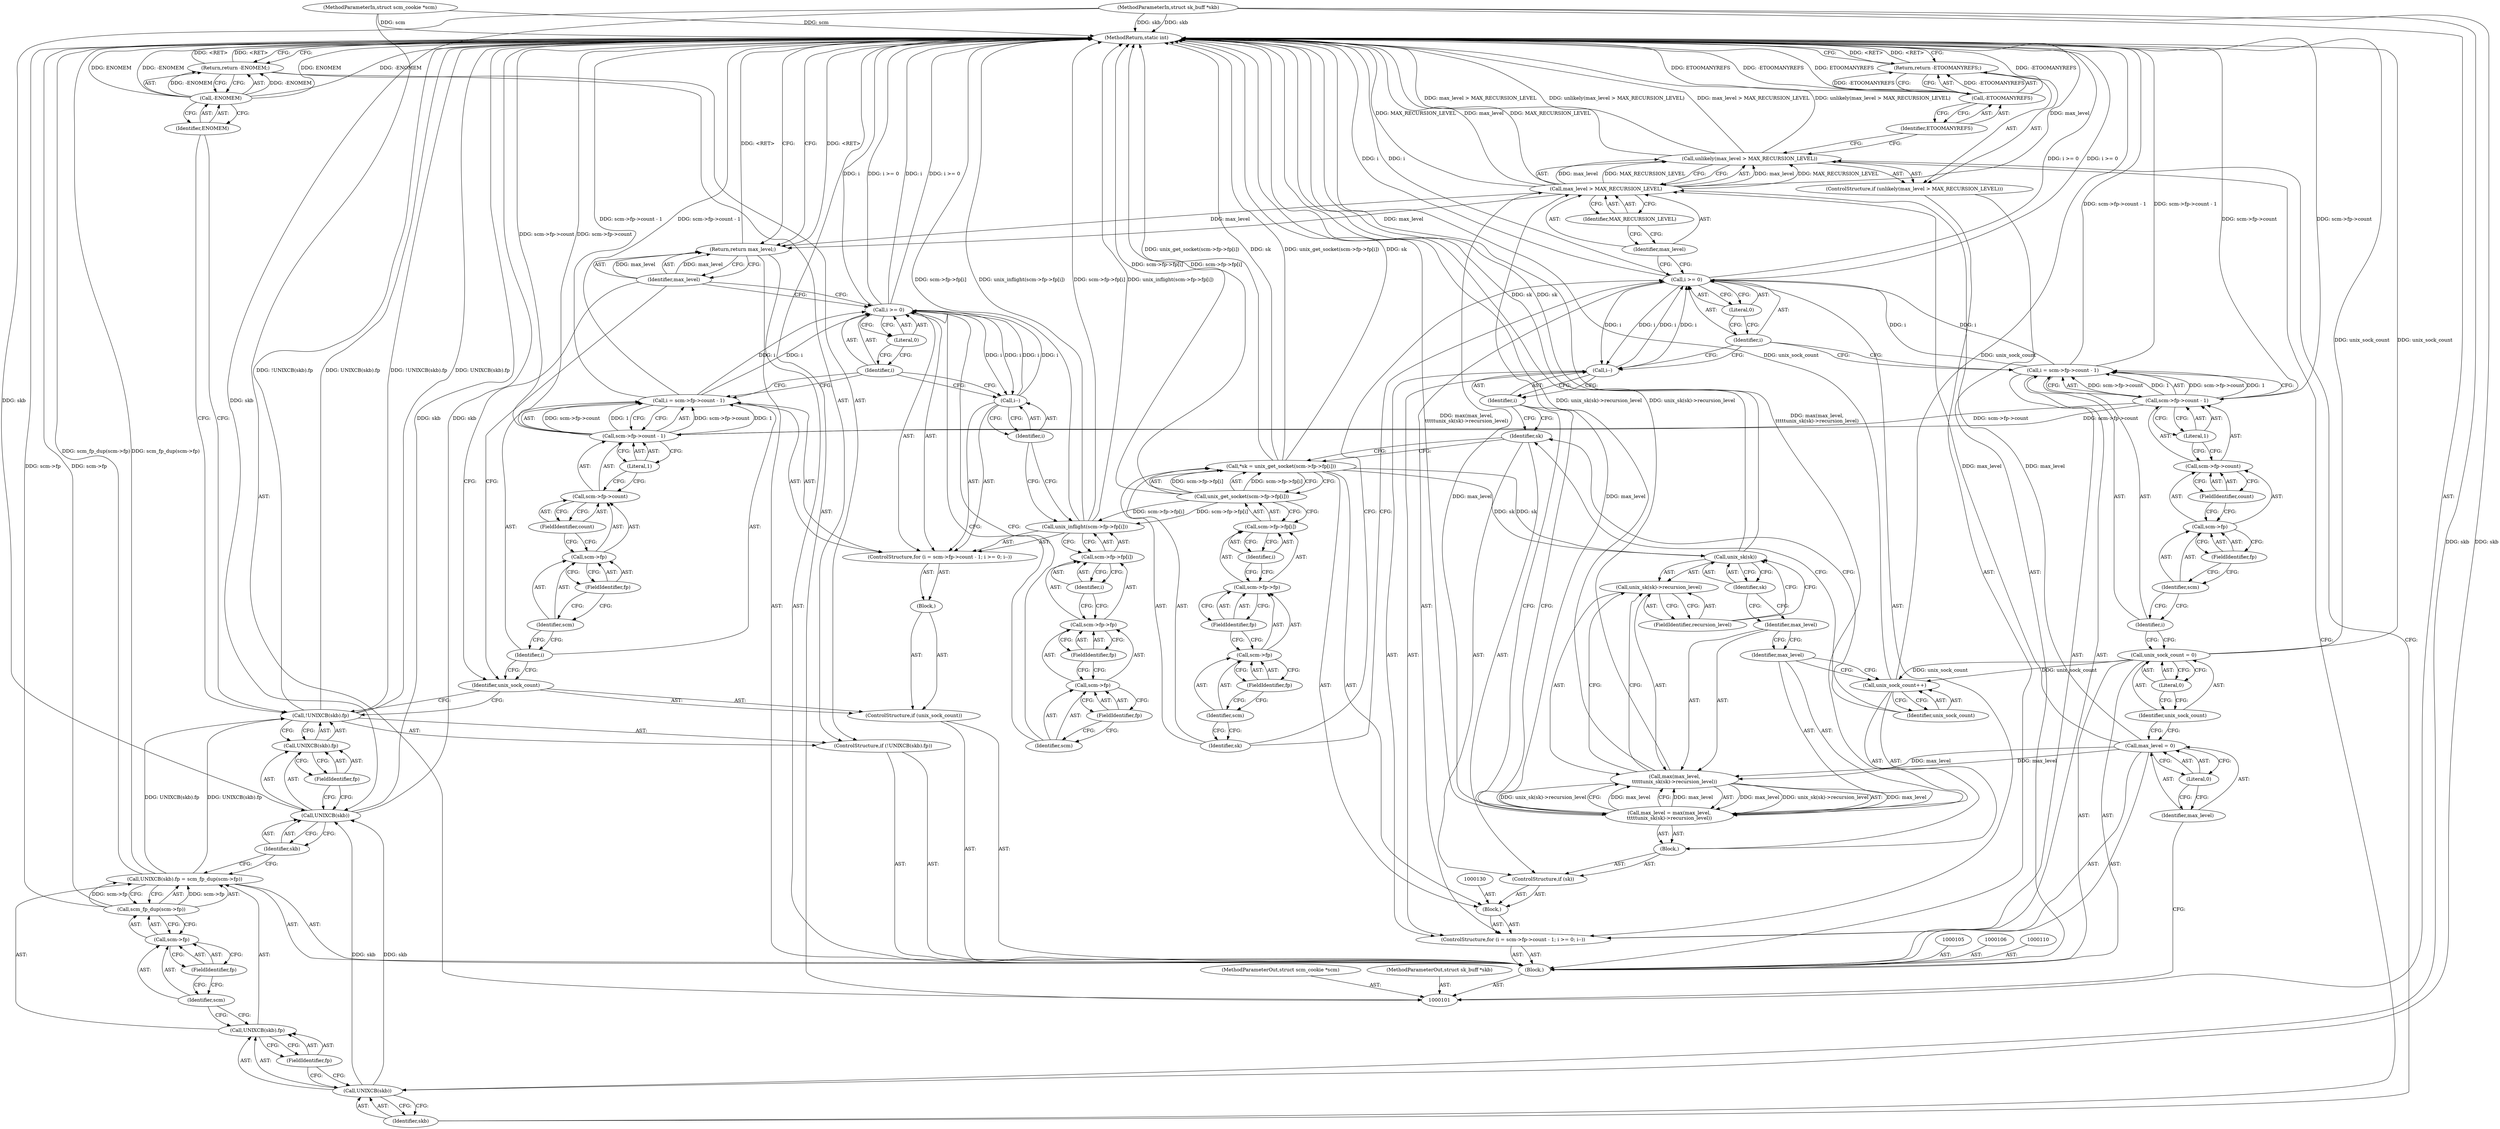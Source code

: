 digraph "1_linux_712f4aad406bb1ed67f3f98d04c044191f0ff593" {
"1000208" [label="(MethodReturn,static int)"];
"1000102" [label="(MethodParameterIn,struct scm_cookie *scm)"];
"1000298" [label="(MethodParameterOut,struct scm_cookie *scm)"];
"1000103" [label="(MethodParameterIn,struct sk_buff *skb)"];
"1000299" [label="(MethodParameterOut,struct sk_buff *skb)"];
"1000143" [label="(Block,)"];
"1000141" [label="(ControlStructure,if (sk))"];
"1000142" [label="(Identifier,sk)"];
"1000144" [label="(Call,unix_sock_count++)"];
"1000145" [label="(Identifier,unix_sock_count)"];
"1000148" [label="(Call,max(max_level,\n\t\t\t\t\tunix_sk(sk)->recursion_level))"];
"1000149" [label="(Identifier,max_level)"];
"1000146" [label="(Call,max_level = max(max_level,\n\t\t\t\t\tunix_sk(sk)->recursion_level))"];
"1000147" [label="(Identifier,max_level)"];
"1000152" [label="(Identifier,sk)"];
"1000153" [label="(FieldIdentifier,recursion_level)"];
"1000150" [label="(Call,unix_sk(sk)->recursion_level)"];
"1000151" [label="(Call,unix_sk(sk))"];
"1000154" [label="(ControlStructure,if (unlikely(max_level > MAX_RECURSION_LEVEL)))"];
"1000156" [label="(Call,max_level > MAX_RECURSION_LEVEL)"];
"1000157" [label="(Identifier,max_level)"];
"1000158" [label="(Identifier,MAX_RECURSION_LEVEL)"];
"1000155" [label="(Call,unlikely(max_level > MAX_RECURSION_LEVEL))"];
"1000161" [label="(Identifier,ETOOMANYREFS)"];
"1000159" [label="(Return,return -ETOOMANYREFS;)"];
"1000160" [label="(Call,-ETOOMANYREFS)"];
"1000104" [label="(Block,)"];
"1000162" [label="(Call,UNIXCB(skb).fp = scm_fp_dup(scm->fp))"];
"1000163" [label="(Call,UNIXCB(skb).fp)"];
"1000164" [label="(Call,UNIXCB(skb))"];
"1000166" [label="(FieldIdentifier,fp)"];
"1000167" [label="(Call,scm_fp_dup(scm->fp))"];
"1000168" [label="(Call,scm->fp)"];
"1000169" [label="(Identifier,scm)"];
"1000170" [label="(FieldIdentifier,fp)"];
"1000165" [label="(Identifier,skb)"];
"1000175" [label="(Identifier,skb)"];
"1000176" [label="(FieldIdentifier,fp)"];
"1000171" [label="(ControlStructure,if (!UNIXCB(skb).fp))"];
"1000172" [label="(Call,!UNIXCB(skb).fp)"];
"1000173" [label="(Call,UNIXCB(skb).fp)"];
"1000174" [label="(Call,UNIXCB(skb))"];
"1000178" [label="(Call,-ENOMEM)"];
"1000179" [label="(Identifier,ENOMEM)"];
"1000177" [label="(Return,return -ENOMEM;)"];
"1000180" [label="(ControlStructure,if (unix_sock_count))"];
"1000182" [label="(Block,)"];
"1000181" [label="(Identifier,unix_sock_count)"];
"1000186" [label="(Call,scm->fp->count - 1)"];
"1000187" [label="(Call,scm->fp->count)"];
"1000188" [label="(Call,scm->fp)"];
"1000189" [label="(Identifier,scm)"];
"1000190" [label="(FieldIdentifier,fp)"];
"1000183" [label="(ControlStructure,for (i = scm->fp->count - 1; i >= 0; i--))"];
"1000191" [label="(FieldIdentifier,count)"];
"1000192" [label="(Literal,1)"];
"1000193" [label="(Call,i >= 0)"];
"1000194" [label="(Identifier,i)"];
"1000195" [label="(Literal,0)"];
"1000196" [label="(Call,i--)"];
"1000197" [label="(Identifier,i)"];
"1000184" [label="(Call,i = scm->fp->count - 1)"];
"1000185" [label="(Identifier,i)"];
"1000199" [label="(Call,scm->fp->fp[i])"];
"1000200" [label="(Call,scm->fp->fp)"];
"1000201" [label="(Call,scm->fp)"];
"1000202" [label="(Identifier,scm)"];
"1000203" [label="(FieldIdentifier,fp)"];
"1000204" [label="(FieldIdentifier,fp)"];
"1000205" [label="(Identifier,i)"];
"1000198" [label="(Call,unix_inflight(scm->fp->fp[i]))"];
"1000206" [label="(Return,return max_level;)"];
"1000207" [label="(Identifier,max_level)"];
"1000107" [label="(Call,max_level = 0)"];
"1000108" [label="(Identifier,max_level)"];
"1000109" [label="(Literal,0)"];
"1000113" [label="(Literal,0)"];
"1000111" [label="(Call,unix_sock_count = 0)"];
"1000112" [label="(Identifier,unix_sock_count)"];
"1000117" [label="(Call,scm->fp->count - 1)"];
"1000118" [label="(Call,scm->fp->count)"];
"1000119" [label="(Call,scm->fp)"];
"1000120" [label="(Identifier,scm)"];
"1000121" [label="(FieldIdentifier,fp)"];
"1000114" [label="(ControlStructure,for (i = scm->fp->count - 1; i >= 0; i--))"];
"1000122" [label="(FieldIdentifier,count)"];
"1000123" [label="(Literal,1)"];
"1000124" [label="(Call,i >= 0)"];
"1000125" [label="(Identifier,i)"];
"1000126" [label="(Literal,0)"];
"1000127" [label="(Call,i--)"];
"1000128" [label="(Identifier,i)"];
"1000115" [label="(Call,i = scm->fp->count - 1)"];
"1000116" [label="(Identifier,i)"];
"1000131" [label="(Call,*sk = unix_get_socket(scm->fp->fp[i]))"];
"1000132" [label="(Identifier,sk)"];
"1000133" [label="(Call,unix_get_socket(scm->fp->fp[i]))"];
"1000129" [label="(Block,)"];
"1000134" [label="(Call,scm->fp->fp[i])"];
"1000135" [label="(Call,scm->fp->fp)"];
"1000136" [label="(Call,scm->fp)"];
"1000137" [label="(Identifier,scm)"];
"1000138" [label="(FieldIdentifier,fp)"];
"1000139" [label="(FieldIdentifier,fp)"];
"1000140" [label="(Identifier,i)"];
"1000208" -> "1000101"  [label="AST: "];
"1000208" -> "1000159"  [label="CFG: "];
"1000208" -> "1000177"  [label="CFG: "];
"1000208" -> "1000206"  [label="CFG: "];
"1000206" -> "1000208"  [label="DDG: <RET>"];
"1000156" -> "1000208"  [label="DDG: max_level"];
"1000156" -> "1000208"  [label="DDG: MAX_RECURSION_LEVEL"];
"1000178" -> "1000208"  [label="DDG: ENOMEM"];
"1000178" -> "1000208"  [label="DDG: -ENOMEM"];
"1000160" -> "1000208"  [label="DDG: -ETOOMANYREFS"];
"1000160" -> "1000208"  [label="DDG: ETOOMANYREFS"];
"1000131" -> "1000208"  [label="DDG: sk"];
"1000131" -> "1000208"  [label="DDG: unix_get_socket(scm->fp->fp[i])"];
"1000146" -> "1000208"  [label="DDG: max(max_level,\n\t\t\t\t\tunix_sk(sk)->recursion_level)"];
"1000117" -> "1000208"  [label="DDG: scm->fp->count"];
"1000198" -> "1000208"  [label="DDG: scm->fp->fp[i]"];
"1000198" -> "1000208"  [label="DDG: unix_inflight(scm->fp->fp[i])"];
"1000144" -> "1000208"  [label="DDG: unix_sock_count"];
"1000148" -> "1000208"  [label="DDG: unix_sk(sk)->recursion_level"];
"1000155" -> "1000208"  [label="DDG: max_level > MAX_RECURSION_LEVEL"];
"1000155" -> "1000208"  [label="DDG: unlikely(max_level > MAX_RECURSION_LEVEL)"];
"1000115" -> "1000208"  [label="DDG: scm->fp->count - 1"];
"1000167" -> "1000208"  [label="DDG: scm->fp"];
"1000184" -> "1000208"  [label="DDG: scm->fp->count - 1"];
"1000172" -> "1000208"  [label="DDG: !UNIXCB(skb).fp"];
"1000172" -> "1000208"  [label="DDG: UNIXCB(skb).fp"];
"1000186" -> "1000208"  [label="DDG: scm->fp->count"];
"1000124" -> "1000208"  [label="DDG: i"];
"1000124" -> "1000208"  [label="DDG: i >= 0"];
"1000193" -> "1000208"  [label="DDG: i"];
"1000193" -> "1000208"  [label="DDG: i >= 0"];
"1000151" -> "1000208"  [label="DDG: sk"];
"1000162" -> "1000208"  [label="DDG: scm_fp_dup(scm->fp)"];
"1000133" -> "1000208"  [label="DDG: scm->fp->fp[i]"];
"1000103" -> "1000208"  [label="DDG: skb"];
"1000102" -> "1000208"  [label="DDG: scm"];
"1000111" -> "1000208"  [label="DDG: unix_sock_count"];
"1000174" -> "1000208"  [label="DDG: skb"];
"1000177" -> "1000208"  [label="DDG: <RET>"];
"1000159" -> "1000208"  [label="DDG: <RET>"];
"1000102" -> "1000101"  [label="AST: "];
"1000102" -> "1000208"  [label="DDG: scm"];
"1000298" -> "1000101"  [label="AST: "];
"1000103" -> "1000101"  [label="AST: "];
"1000103" -> "1000208"  [label="DDG: skb"];
"1000103" -> "1000164"  [label="DDG: skb"];
"1000103" -> "1000174"  [label="DDG: skb"];
"1000299" -> "1000101"  [label="AST: "];
"1000143" -> "1000141"  [label="AST: "];
"1000144" -> "1000143"  [label="AST: "];
"1000146" -> "1000143"  [label="AST: "];
"1000141" -> "1000129"  [label="AST: "];
"1000142" -> "1000141"  [label="AST: "];
"1000143" -> "1000141"  [label="AST: "];
"1000142" -> "1000141"  [label="AST: "];
"1000142" -> "1000131"  [label="CFG: "];
"1000145" -> "1000142"  [label="CFG: "];
"1000128" -> "1000142"  [label="CFG: "];
"1000144" -> "1000143"  [label="AST: "];
"1000144" -> "1000145"  [label="CFG: "];
"1000145" -> "1000144"  [label="AST: "];
"1000147" -> "1000144"  [label="CFG: "];
"1000144" -> "1000208"  [label="DDG: unix_sock_count"];
"1000111" -> "1000144"  [label="DDG: unix_sock_count"];
"1000145" -> "1000144"  [label="AST: "];
"1000145" -> "1000142"  [label="CFG: "];
"1000144" -> "1000145"  [label="CFG: "];
"1000148" -> "1000146"  [label="AST: "];
"1000148" -> "1000150"  [label="CFG: "];
"1000149" -> "1000148"  [label="AST: "];
"1000150" -> "1000148"  [label="AST: "];
"1000146" -> "1000148"  [label="CFG: "];
"1000148" -> "1000208"  [label="DDG: unix_sk(sk)->recursion_level"];
"1000148" -> "1000146"  [label="DDG: max_level"];
"1000148" -> "1000146"  [label="DDG: unix_sk(sk)->recursion_level"];
"1000107" -> "1000148"  [label="DDG: max_level"];
"1000146" -> "1000148"  [label="DDG: max_level"];
"1000149" -> "1000148"  [label="AST: "];
"1000149" -> "1000147"  [label="CFG: "];
"1000152" -> "1000149"  [label="CFG: "];
"1000146" -> "1000143"  [label="AST: "];
"1000146" -> "1000148"  [label="CFG: "];
"1000147" -> "1000146"  [label="AST: "];
"1000148" -> "1000146"  [label="AST: "];
"1000128" -> "1000146"  [label="CFG: "];
"1000146" -> "1000208"  [label="DDG: max(max_level,\n\t\t\t\t\tunix_sk(sk)->recursion_level)"];
"1000148" -> "1000146"  [label="DDG: max_level"];
"1000148" -> "1000146"  [label="DDG: unix_sk(sk)->recursion_level"];
"1000146" -> "1000148"  [label="DDG: max_level"];
"1000146" -> "1000156"  [label="DDG: max_level"];
"1000147" -> "1000146"  [label="AST: "];
"1000147" -> "1000144"  [label="CFG: "];
"1000149" -> "1000147"  [label="CFG: "];
"1000152" -> "1000151"  [label="AST: "];
"1000152" -> "1000149"  [label="CFG: "];
"1000151" -> "1000152"  [label="CFG: "];
"1000153" -> "1000150"  [label="AST: "];
"1000153" -> "1000151"  [label="CFG: "];
"1000150" -> "1000153"  [label="CFG: "];
"1000150" -> "1000148"  [label="AST: "];
"1000150" -> "1000153"  [label="CFG: "];
"1000151" -> "1000150"  [label="AST: "];
"1000153" -> "1000150"  [label="AST: "];
"1000148" -> "1000150"  [label="CFG: "];
"1000151" -> "1000150"  [label="AST: "];
"1000151" -> "1000152"  [label="CFG: "];
"1000152" -> "1000151"  [label="AST: "];
"1000153" -> "1000151"  [label="CFG: "];
"1000151" -> "1000208"  [label="DDG: sk"];
"1000131" -> "1000151"  [label="DDG: sk"];
"1000154" -> "1000104"  [label="AST: "];
"1000155" -> "1000154"  [label="AST: "];
"1000159" -> "1000154"  [label="AST: "];
"1000156" -> "1000155"  [label="AST: "];
"1000156" -> "1000158"  [label="CFG: "];
"1000157" -> "1000156"  [label="AST: "];
"1000158" -> "1000156"  [label="AST: "];
"1000155" -> "1000156"  [label="CFG: "];
"1000156" -> "1000208"  [label="DDG: max_level"];
"1000156" -> "1000208"  [label="DDG: MAX_RECURSION_LEVEL"];
"1000156" -> "1000155"  [label="DDG: max_level"];
"1000156" -> "1000155"  [label="DDG: MAX_RECURSION_LEVEL"];
"1000107" -> "1000156"  [label="DDG: max_level"];
"1000146" -> "1000156"  [label="DDG: max_level"];
"1000156" -> "1000206"  [label="DDG: max_level"];
"1000157" -> "1000156"  [label="AST: "];
"1000157" -> "1000124"  [label="CFG: "];
"1000158" -> "1000157"  [label="CFG: "];
"1000158" -> "1000156"  [label="AST: "];
"1000158" -> "1000157"  [label="CFG: "];
"1000156" -> "1000158"  [label="CFG: "];
"1000155" -> "1000154"  [label="AST: "];
"1000155" -> "1000156"  [label="CFG: "];
"1000156" -> "1000155"  [label="AST: "];
"1000161" -> "1000155"  [label="CFG: "];
"1000165" -> "1000155"  [label="CFG: "];
"1000155" -> "1000208"  [label="DDG: max_level > MAX_RECURSION_LEVEL"];
"1000155" -> "1000208"  [label="DDG: unlikely(max_level > MAX_RECURSION_LEVEL)"];
"1000156" -> "1000155"  [label="DDG: max_level"];
"1000156" -> "1000155"  [label="DDG: MAX_RECURSION_LEVEL"];
"1000161" -> "1000160"  [label="AST: "];
"1000161" -> "1000155"  [label="CFG: "];
"1000160" -> "1000161"  [label="CFG: "];
"1000159" -> "1000154"  [label="AST: "];
"1000159" -> "1000160"  [label="CFG: "];
"1000160" -> "1000159"  [label="AST: "];
"1000208" -> "1000159"  [label="CFG: "];
"1000159" -> "1000208"  [label="DDG: <RET>"];
"1000160" -> "1000159"  [label="DDG: -ETOOMANYREFS"];
"1000160" -> "1000159"  [label="AST: "];
"1000160" -> "1000161"  [label="CFG: "];
"1000161" -> "1000160"  [label="AST: "];
"1000159" -> "1000160"  [label="CFG: "];
"1000160" -> "1000208"  [label="DDG: -ETOOMANYREFS"];
"1000160" -> "1000208"  [label="DDG: ETOOMANYREFS"];
"1000160" -> "1000159"  [label="DDG: -ETOOMANYREFS"];
"1000104" -> "1000101"  [label="AST: "];
"1000105" -> "1000104"  [label="AST: "];
"1000106" -> "1000104"  [label="AST: "];
"1000107" -> "1000104"  [label="AST: "];
"1000110" -> "1000104"  [label="AST: "];
"1000111" -> "1000104"  [label="AST: "];
"1000114" -> "1000104"  [label="AST: "];
"1000154" -> "1000104"  [label="AST: "];
"1000162" -> "1000104"  [label="AST: "];
"1000171" -> "1000104"  [label="AST: "];
"1000180" -> "1000104"  [label="AST: "];
"1000206" -> "1000104"  [label="AST: "];
"1000162" -> "1000104"  [label="AST: "];
"1000162" -> "1000167"  [label="CFG: "];
"1000163" -> "1000162"  [label="AST: "];
"1000167" -> "1000162"  [label="AST: "];
"1000175" -> "1000162"  [label="CFG: "];
"1000162" -> "1000208"  [label="DDG: scm_fp_dup(scm->fp)"];
"1000167" -> "1000162"  [label="DDG: scm->fp"];
"1000162" -> "1000172"  [label="DDG: UNIXCB(skb).fp"];
"1000163" -> "1000162"  [label="AST: "];
"1000163" -> "1000166"  [label="CFG: "];
"1000164" -> "1000163"  [label="AST: "];
"1000166" -> "1000163"  [label="AST: "];
"1000169" -> "1000163"  [label="CFG: "];
"1000164" -> "1000163"  [label="AST: "];
"1000164" -> "1000165"  [label="CFG: "];
"1000165" -> "1000164"  [label="AST: "];
"1000166" -> "1000164"  [label="CFG: "];
"1000103" -> "1000164"  [label="DDG: skb"];
"1000164" -> "1000174"  [label="DDG: skb"];
"1000166" -> "1000163"  [label="AST: "];
"1000166" -> "1000164"  [label="CFG: "];
"1000163" -> "1000166"  [label="CFG: "];
"1000167" -> "1000162"  [label="AST: "];
"1000167" -> "1000168"  [label="CFG: "];
"1000168" -> "1000167"  [label="AST: "];
"1000162" -> "1000167"  [label="CFG: "];
"1000167" -> "1000208"  [label="DDG: scm->fp"];
"1000167" -> "1000162"  [label="DDG: scm->fp"];
"1000168" -> "1000167"  [label="AST: "];
"1000168" -> "1000170"  [label="CFG: "];
"1000169" -> "1000168"  [label="AST: "];
"1000170" -> "1000168"  [label="AST: "];
"1000167" -> "1000168"  [label="CFG: "];
"1000169" -> "1000168"  [label="AST: "];
"1000169" -> "1000163"  [label="CFG: "];
"1000170" -> "1000169"  [label="CFG: "];
"1000170" -> "1000168"  [label="AST: "];
"1000170" -> "1000169"  [label="CFG: "];
"1000168" -> "1000170"  [label="CFG: "];
"1000165" -> "1000164"  [label="AST: "];
"1000165" -> "1000155"  [label="CFG: "];
"1000164" -> "1000165"  [label="CFG: "];
"1000175" -> "1000174"  [label="AST: "];
"1000175" -> "1000162"  [label="CFG: "];
"1000174" -> "1000175"  [label="CFG: "];
"1000176" -> "1000173"  [label="AST: "];
"1000176" -> "1000174"  [label="CFG: "];
"1000173" -> "1000176"  [label="CFG: "];
"1000171" -> "1000104"  [label="AST: "];
"1000172" -> "1000171"  [label="AST: "];
"1000177" -> "1000171"  [label="AST: "];
"1000172" -> "1000171"  [label="AST: "];
"1000172" -> "1000173"  [label="CFG: "];
"1000173" -> "1000172"  [label="AST: "];
"1000179" -> "1000172"  [label="CFG: "];
"1000181" -> "1000172"  [label="CFG: "];
"1000172" -> "1000208"  [label="DDG: !UNIXCB(skb).fp"];
"1000172" -> "1000208"  [label="DDG: UNIXCB(skb).fp"];
"1000162" -> "1000172"  [label="DDG: UNIXCB(skb).fp"];
"1000173" -> "1000172"  [label="AST: "];
"1000173" -> "1000176"  [label="CFG: "];
"1000174" -> "1000173"  [label="AST: "];
"1000176" -> "1000173"  [label="AST: "];
"1000172" -> "1000173"  [label="CFG: "];
"1000174" -> "1000173"  [label="AST: "];
"1000174" -> "1000175"  [label="CFG: "];
"1000175" -> "1000174"  [label="AST: "];
"1000176" -> "1000174"  [label="CFG: "];
"1000174" -> "1000208"  [label="DDG: skb"];
"1000164" -> "1000174"  [label="DDG: skb"];
"1000103" -> "1000174"  [label="DDG: skb"];
"1000178" -> "1000177"  [label="AST: "];
"1000178" -> "1000179"  [label="CFG: "];
"1000179" -> "1000178"  [label="AST: "];
"1000177" -> "1000178"  [label="CFG: "];
"1000178" -> "1000208"  [label="DDG: ENOMEM"];
"1000178" -> "1000208"  [label="DDG: -ENOMEM"];
"1000178" -> "1000177"  [label="DDG: -ENOMEM"];
"1000179" -> "1000178"  [label="AST: "];
"1000179" -> "1000172"  [label="CFG: "];
"1000178" -> "1000179"  [label="CFG: "];
"1000177" -> "1000171"  [label="AST: "];
"1000177" -> "1000178"  [label="CFG: "];
"1000178" -> "1000177"  [label="AST: "];
"1000208" -> "1000177"  [label="CFG: "];
"1000177" -> "1000208"  [label="DDG: <RET>"];
"1000178" -> "1000177"  [label="DDG: -ENOMEM"];
"1000180" -> "1000104"  [label="AST: "];
"1000181" -> "1000180"  [label="AST: "];
"1000182" -> "1000180"  [label="AST: "];
"1000182" -> "1000180"  [label="AST: "];
"1000183" -> "1000182"  [label="AST: "];
"1000181" -> "1000180"  [label="AST: "];
"1000181" -> "1000172"  [label="CFG: "];
"1000185" -> "1000181"  [label="CFG: "];
"1000207" -> "1000181"  [label="CFG: "];
"1000186" -> "1000184"  [label="AST: "];
"1000186" -> "1000192"  [label="CFG: "];
"1000187" -> "1000186"  [label="AST: "];
"1000192" -> "1000186"  [label="AST: "];
"1000184" -> "1000186"  [label="CFG: "];
"1000186" -> "1000208"  [label="DDG: scm->fp->count"];
"1000186" -> "1000184"  [label="DDG: scm->fp->count"];
"1000186" -> "1000184"  [label="DDG: 1"];
"1000117" -> "1000186"  [label="DDG: scm->fp->count"];
"1000187" -> "1000186"  [label="AST: "];
"1000187" -> "1000191"  [label="CFG: "];
"1000188" -> "1000187"  [label="AST: "];
"1000191" -> "1000187"  [label="AST: "];
"1000192" -> "1000187"  [label="CFG: "];
"1000188" -> "1000187"  [label="AST: "];
"1000188" -> "1000190"  [label="CFG: "];
"1000189" -> "1000188"  [label="AST: "];
"1000190" -> "1000188"  [label="AST: "];
"1000191" -> "1000188"  [label="CFG: "];
"1000189" -> "1000188"  [label="AST: "];
"1000189" -> "1000185"  [label="CFG: "];
"1000190" -> "1000189"  [label="CFG: "];
"1000190" -> "1000188"  [label="AST: "];
"1000190" -> "1000189"  [label="CFG: "];
"1000188" -> "1000190"  [label="CFG: "];
"1000183" -> "1000182"  [label="AST: "];
"1000184" -> "1000183"  [label="AST: "];
"1000193" -> "1000183"  [label="AST: "];
"1000196" -> "1000183"  [label="AST: "];
"1000198" -> "1000183"  [label="AST: "];
"1000191" -> "1000187"  [label="AST: "];
"1000191" -> "1000188"  [label="CFG: "];
"1000187" -> "1000191"  [label="CFG: "];
"1000192" -> "1000186"  [label="AST: "];
"1000192" -> "1000187"  [label="CFG: "];
"1000186" -> "1000192"  [label="CFG: "];
"1000193" -> "1000183"  [label="AST: "];
"1000193" -> "1000195"  [label="CFG: "];
"1000194" -> "1000193"  [label="AST: "];
"1000195" -> "1000193"  [label="AST: "];
"1000202" -> "1000193"  [label="CFG: "];
"1000207" -> "1000193"  [label="CFG: "];
"1000193" -> "1000208"  [label="DDG: i"];
"1000193" -> "1000208"  [label="DDG: i >= 0"];
"1000184" -> "1000193"  [label="DDG: i"];
"1000196" -> "1000193"  [label="DDG: i"];
"1000193" -> "1000196"  [label="DDG: i"];
"1000194" -> "1000193"  [label="AST: "];
"1000194" -> "1000184"  [label="CFG: "];
"1000194" -> "1000196"  [label="CFG: "];
"1000195" -> "1000194"  [label="CFG: "];
"1000195" -> "1000193"  [label="AST: "];
"1000195" -> "1000194"  [label="CFG: "];
"1000193" -> "1000195"  [label="CFG: "];
"1000196" -> "1000183"  [label="AST: "];
"1000196" -> "1000197"  [label="CFG: "];
"1000197" -> "1000196"  [label="AST: "];
"1000194" -> "1000196"  [label="CFG: "];
"1000196" -> "1000193"  [label="DDG: i"];
"1000193" -> "1000196"  [label="DDG: i"];
"1000197" -> "1000196"  [label="AST: "];
"1000197" -> "1000198"  [label="CFG: "];
"1000196" -> "1000197"  [label="CFG: "];
"1000184" -> "1000183"  [label="AST: "];
"1000184" -> "1000186"  [label="CFG: "];
"1000185" -> "1000184"  [label="AST: "];
"1000186" -> "1000184"  [label="AST: "];
"1000194" -> "1000184"  [label="CFG: "];
"1000184" -> "1000208"  [label="DDG: scm->fp->count - 1"];
"1000186" -> "1000184"  [label="DDG: scm->fp->count"];
"1000186" -> "1000184"  [label="DDG: 1"];
"1000184" -> "1000193"  [label="DDG: i"];
"1000185" -> "1000184"  [label="AST: "];
"1000185" -> "1000181"  [label="CFG: "];
"1000189" -> "1000185"  [label="CFG: "];
"1000199" -> "1000198"  [label="AST: "];
"1000199" -> "1000205"  [label="CFG: "];
"1000200" -> "1000199"  [label="AST: "];
"1000205" -> "1000199"  [label="AST: "];
"1000198" -> "1000199"  [label="CFG: "];
"1000200" -> "1000199"  [label="AST: "];
"1000200" -> "1000204"  [label="CFG: "];
"1000201" -> "1000200"  [label="AST: "];
"1000204" -> "1000200"  [label="AST: "];
"1000205" -> "1000200"  [label="CFG: "];
"1000201" -> "1000200"  [label="AST: "];
"1000201" -> "1000203"  [label="CFG: "];
"1000202" -> "1000201"  [label="AST: "];
"1000203" -> "1000201"  [label="AST: "];
"1000204" -> "1000201"  [label="CFG: "];
"1000202" -> "1000201"  [label="AST: "];
"1000202" -> "1000193"  [label="CFG: "];
"1000203" -> "1000202"  [label="CFG: "];
"1000203" -> "1000201"  [label="AST: "];
"1000203" -> "1000202"  [label="CFG: "];
"1000201" -> "1000203"  [label="CFG: "];
"1000204" -> "1000200"  [label="AST: "];
"1000204" -> "1000201"  [label="CFG: "];
"1000200" -> "1000204"  [label="CFG: "];
"1000205" -> "1000199"  [label="AST: "];
"1000205" -> "1000200"  [label="CFG: "];
"1000199" -> "1000205"  [label="CFG: "];
"1000198" -> "1000183"  [label="AST: "];
"1000198" -> "1000199"  [label="CFG: "];
"1000199" -> "1000198"  [label="AST: "];
"1000197" -> "1000198"  [label="CFG: "];
"1000198" -> "1000208"  [label="DDG: scm->fp->fp[i]"];
"1000198" -> "1000208"  [label="DDG: unix_inflight(scm->fp->fp[i])"];
"1000133" -> "1000198"  [label="DDG: scm->fp->fp[i]"];
"1000206" -> "1000104"  [label="AST: "];
"1000206" -> "1000207"  [label="CFG: "];
"1000207" -> "1000206"  [label="AST: "];
"1000208" -> "1000206"  [label="CFG: "];
"1000206" -> "1000208"  [label="DDG: <RET>"];
"1000207" -> "1000206"  [label="DDG: max_level"];
"1000156" -> "1000206"  [label="DDG: max_level"];
"1000207" -> "1000206"  [label="AST: "];
"1000207" -> "1000193"  [label="CFG: "];
"1000207" -> "1000181"  [label="CFG: "];
"1000206" -> "1000207"  [label="CFG: "];
"1000207" -> "1000206"  [label="DDG: max_level"];
"1000107" -> "1000104"  [label="AST: "];
"1000107" -> "1000109"  [label="CFG: "];
"1000108" -> "1000107"  [label="AST: "];
"1000109" -> "1000107"  [label="AST: "];
"1000112" -> "1000107"  [label="CFG: "];
"1000107" -> "1000148"  [label="DDG: max_level"];
"1000107" -> "1000156"  [label="DDG: max_level"];
"1000108" -> "1000107"  [label="AST: "];
"1000108" -> "1000101"  [label="CFG: "];
"1000109" -> "1000108"  [label="CFG: "];
"1000109" -> "1000107"  [label="AST: "];
"1000109" -> "1000108"  [label="CFG: "];
"1000107" -> "1000109"  [label="CFG: "];
"1000113" -> "1000111"  [label="AST: "];
"1000113" -> "1000112"  [label="CFG: "];
"1000111" -> "1000113"  [label="CFG: "];
"1000111" -> "1000104"  [label="AST: "];
"1000111" -> "1000113"  [label="CFG: "];
"1000112" -> "1000111"  [label="AST: "];
"1000113" -> "1000111"  [label="AST: "];
"1000116" -> "1000111"  [label="CFG: "];
"1000111" -> "1000208"  [label="DDG: unix_sock_count"];
"1000111" -> "1000144"  [label="DDG: unix_sock_count"];
"1000112" -> "1000111"  [label="AST: "];
"1000112" -> "1000107"  [label="CFG: "];
"1000113" -> "1000112"  [label="CFG: "];
"1000117" -> "1000115"  [label="AST: "];
"1000117" -> "1000123"  [label="CFG: "];
"1000118" -> "1000117"  [label="AST: "];
"1000123" -> "1000117"  [label="AST: "];
"1000115" -> "1000117"  [label="CFG: "];
"1000117" -> "1000208"  [label="DDG: scm->fp->count"];
"1000117" -> "1000115"  [label="DDG: scm->fp->count"];
"1000117" -> "1000115"  [label="DDG: 1"];
"1000117" -> "1000186"  [label="DDG: scm->fp->count"];
"1000118" -> "1000117"  [label="AST: "];
"1000118" -> "1000122"  [label="CFG: "];
"1000119" -> "1000118"  [label="AST: "];
"1000122" -> "1000118"  [label="AST: "];
"1000123" -> "1000118"  [label="CFG: "];
"1000119" -> "1000118"  [label="AST: "];
"1000119" -> "1000121"  [label="CFG: "];
"1000120" -> "1000119"  [label="AST: "];
"1000121" -> "1000119"  [label="AST: "];
"1000122" -> "1000119"  [label="CFG: "];
"1000120" -> "1000119"  [label="AST: "];
"1000120" -> "1000116"  [label="CFG: "];
"1000121" -> "1000120"  [label="CFG: "];
"1000121" -> "1000119"  [label="AST: "];
"1000121" -> "1000120"  [label="CFG: "];
"1000119" -> "1000121"  [label="CFG: "];
"1000114" -> "1000104"  [label="AST: "];
"1000115" -> "1000114"  [label="AST: "];
"1000124" -> "1000114"  [label="AST: "];
"1000127" -> "1000114"  [label="AST: "];
"1000129" -> "1000114"  [label="AST: "];
"1000122" -> "1000118"  [label="AST: "];
"1000122" -> "1000119"  [label="CFG: "];
"1000118" -> "1000122"  [label="CFG: "];
"1000123" -> "1000117"  [label="AST: "];
"1000123" -> "1000118"  [label="CFG: "];
"1000117" -> "1000123"  [label="CFG: "];
"1000124" -> "1000114"  [label="AST: "];
"1000124" -> "1000126"  [label="CFG: "];
"1000125" -> "1000124"  [label="AST: "];
"1000126" -> "1000124"  [label="AST: "];
"1000132" -> "1000124"  [label="CFG: "];
"1000157" -> "1000124"  [label="CFG: "];
"1000124" -> "1000208"  [label="DDG: i"];
"1000124" -> "1000208"  [label="DDG: i >= 0"];
"1000127" -> "1000124"  [label="DDG: i"];
"1000115" -> "1000124"  [label="DDG: i"];
"1000124" -> "1000127"  [label="DDG: i"];
"1000125" -> "1000124"  [label="AST: "];
"1000125" -> "1000115"  [label="CFG: "];
"1000125" -> "1000127"  [label="CFG: "];
"1000126" -> "1000125"  [label="CFG: "];
"1000126" -> "1000124"  [label="AST: "];
"1000126" -> "1000125"  [label="CFG: "];
"1000124" -> "1000126"  [label="CFG: "];
"1000127" -> "1000114"  [label="AST: "];
"1000127" -> "1000128"  [label="CFG: "];
"1000128" -> "1000127"  [label="AST: "];
"1000125" -> "1000127"  [label="CFG: "];
"1000127" -> "1000124"  [label="DDG: i"];
"1000124" -> "1000127"  [label="DDG: i"];
"1000128" -> "1000127"  [label="AST: "];
"1000128" -> "1000146"  [label="CFG: "];
"1000128" -> "1000142"  [label="CFG: "];
"1000127" -> "1000128"  [label="CFG: "];
"1000115" -> "1000114"  [label="AST: "];
"1000115" -> "1000117"  [label="CFG: "];
"1000116" -> "1000115"  [label="AST: "];
"1000117" -> "1000115"  [label="AST: "];
"1000125" -> "1000115"  [label="CFG: "];
"1000115" -> "1000208"  [label="DDG: scm->fp->count - 1"];
"1000117" -> "1000115"  [label="DDG: scm->fp->count"];
"1000117" -> "1000115"  [label="DDG: 1"];
"1000115" -> "1000124"  [label="DDG: i"];
"1000116" -> "1000115"  [label="AST: "];
"1000116" -> "1000111"  [label="CFG: "];
"1000120" -> "1000116"  [label="CFG: "];
"1000131" -> "1000129"  [label="AST: "];
"1000131" -> "1000133"  [label="CFG: "];
"1000132" -> "1000131"  [label="AST: "];
"1000133" -> "1000131"  [label="AST: "];
"1000142" -> "1000131"  [label="CFG: "];
"1000131" -> "1000208"  [label="DDG: sk"];
"1000131" -> "1000208"  [label="DDG: unix_get_socket(scm->fp->fp[i])"];
"1000133" -> "1000131"  [label="DDG: scm->fp->fp[i]"];
"1000131" -> "1000151"  [label="DDG: sk"];
"1000132" -> "1000131"  [label="AST: "];
"1000132" -> "1000124"  [label="CFG: "];
"1000137" -> "1000132"  [label="CFG: "];
"1000133" -> "1000131"  [label="AST: "];
"1000133" -> "1000134"  [label="CFG: "];
"1000134" -> "1000133"  [label="AST: "];
"1000131" -> "1000133"  [label="CFG: "];
"1000133" -> "1000208"  [label="DDG: scm->fp->fp[i]"];
"1000133" -> "1000131"  [label="DDG: scm->fp->fp[i]"];
"1000133" -> "1000198"  [label="DDG: scm->fp->fp[i]"];
"1000129" -> "1000114"  [label="AST: "];
"1000130" -> "1000129"  [label="AST: "];
"1000131" -> "1000129"  [label="AST: "];
"1000141" -> "1000129"  [label="AST: "];
"1000134" -> "1000133"  [label="AST: "];
"1000134" -> "1000140"  [label="CFG: "];
"1000135" -> "1000134"  [label="AST: "];
"1000140" -> "1000134"  [label="AST: "];
"1000133" -> "1000134"  [label="CFG: "];
"1000135" -> "1000134"  [label="AST: "];
"1000135" -> "1000139"  [label="CFG: "];
"1000136" -> "1000135"  [label="AST: "];
"1000139" -> "1000135"  [label="AST: "];
"1000140" -> "1000135"  [label="CFG: "];
"1000136" -> "1000135"  [label="AST: "];
"1000136" -> "1000138"  [label="CFG: "];
"1000137" -> "1000136"  [label="AST: "];
"1000138" -> "1000136"  [label="AST: "];
"1000139" -> "1000136"  [label="CFG: "];
"1000137" -> "1000136"  [label="AST: "];
"1000137" -> "1000132"  [label="CFG: "];
"1000138" -> "1000137"  [label="CFG: "];
"1000138" -> "1000136"  [label="AST: "];
"1000138" -> "1000137"  [label="CFG: "];
"1000136" -> "1000138"  [label="CFG: "];
"1000139" -> "1000135"  [label="AST: "];
"1000139" -> "1000136"  [label="CFG: "];
"1000135" -> "1000139"  [label="CFG: "];
"1000140" -> "1000134"  [label="AST: "];
"1000140" -> "1000135"  [label="CFG: "];
"1000134" -> "1000140"  [label="CFG: "];
}
